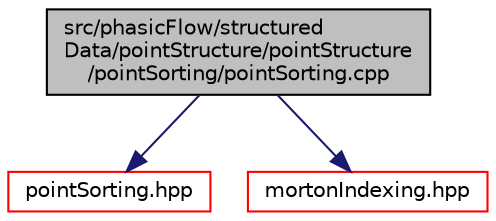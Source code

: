 digraph "src/phasicFlow/structuredData/pointStructure/pointStructure/pointSorting/pointSorting.cpp"
{
 // LATEX_PDF_SIZE
  edge [fontname="Helvetica",fontsize="10",labelfontname="Helvetica",labelfontsize="10"];
  node [fontname="Helvetica",fontsize="10",shape=record];
  Node1 [label="src/phasicFlow/structured\lData/pointStructure/pointStructure\l/pointSorting/pointSorting.cpp",height=0.2,width=0.4,color="black", fillcolor="grey75", style="filled", fontcolor="black",tooltip=" "];
  Node1 -> Node2 [color="midnightblue",fontsize="10",style="solid",fontname="Helvetica"];
  Node2 [label="pointSorting.hpp",height=0.2,width=0.4,color="red", fillcolor="white", style="filled",URL="$pointSorting_8hpp.html",tooltip=" "];
  Node1 -> Node106 [color="midnightblue",fontsize="10",style="solid",fontname="Helvetica"];
  Node106 [label="mortonIndexing.hpp",height=0.2,width=0.4,color="red", fillcolor="white", style="filled",URL="$mortonIndexing_8hpp.html",tooltip=" "];
}
